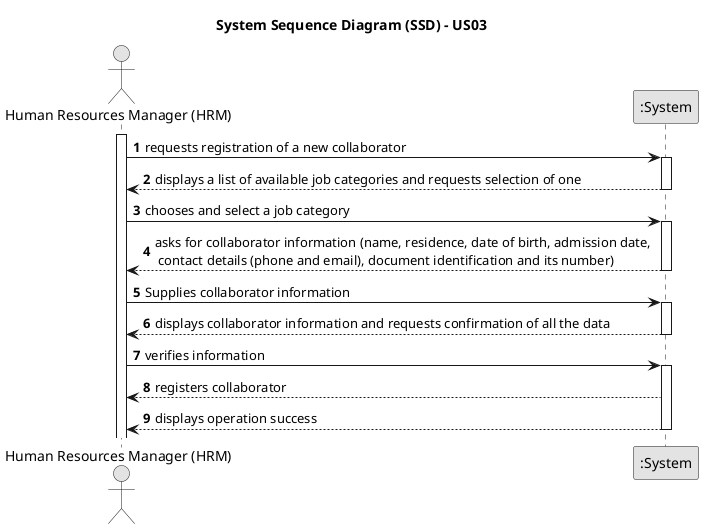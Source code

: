 @startuml
skinparam monochrome true
skinparam packageStyle rectangle
skinparam shadowing false

title System Sequence Diagram (SSD) - US03

autonumber

actor "Human Resources Manager (HRM)" as Employee
participant ":System" as System

activate Employee

    Employee -> System : requests registration of a new collaborator
    activate System

        System --> Employee : displays a list of available job categories and requests selection of one
    deactivate System

    Employee -> System : chooses and select a job category
    activate System

        System --> Employee : asks for collaborator information (name, residence, date of birth, admission date, \n contact details (phone and email), document identification and its number)
    deactivate System

    Employee -> System : Supplies collaborator information
    activate System

        System --> Employee : displays collaborator information and requests confirmation of all the data
    deactivate System

    Employee -> System : verifies information
    activate System

        System --> Employee : registers collaborator

     System --> Employee : displays operation success
     deactivate System

@enduml
